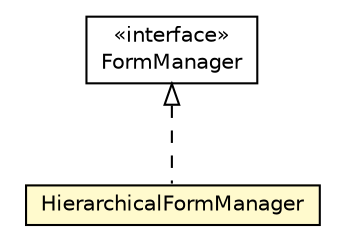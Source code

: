 #!/usr/local/bin/dot
#
# Class diagram 
# Generated by UMLGraph version 5.1 (http://www.umlgraph.org/)
#

digraph G {
	edge [fontname="Helvetica",fontsize=10,labelfontname="Helvetica",labelfontsize=10];
	node [fontname="Helvetica",fontsize=10,shape=plaintext];
	nodesep=0.25;
	ranksep=0.5;
	// org.universAAL.ui.handler.gui.swing.formManagement.HierarchicalFormManager
	c8038516 [label=<<table title="org.universAAL.ui.handler.gui.swing.formManagement.HierarchicalFormManager" border="0" cellborder="1" cellspacing="0" cellpadding="2" port="p" bgcolor="lemonChiffon" href="./HierarchicalFormManager.html">
		<tr><td><table border="0" cellspacing="0" cellpadding="1">
<tr><td align="center" balign="center"> HierarchicalFormManager </td></tr>
		</table></td></tr>
		</table>>, fontname="Helvetica", fontcolor="black", fontsize=10.0];
	// org.universAAL.ui.handler.gui.swing.formManagement.FormManager
	c8038521 [label=<<table title="org.universAAL.ui.handler.gui.swing.formManagement.FormManager" border="0" cellborder="1" cellspacing="0" cellpadding="2" port="p" href="./FormManager.html">
		<tr><td><table border="0" cellspacing="0" cellpadding="1">
<tr><td align="center" balign="center"> &#171;interface&#187; </td></tr>
<tr><td align="center" balign="center"> FormManager </td></tr>
		</table></td></tr>
		</table>>, fontname="Helvetica", fontcolor="black", fontsize=10.0];
	//org.universAAL.ui.handler.gui.swing.formManagement.HierarchicalFormManager implements org.universAAL.ui.handler.gui.swing.formManagement.FormManager
	c8038521:p -> c8038516:p [dir=back,arrowtail=empty,style=dashed];
}

